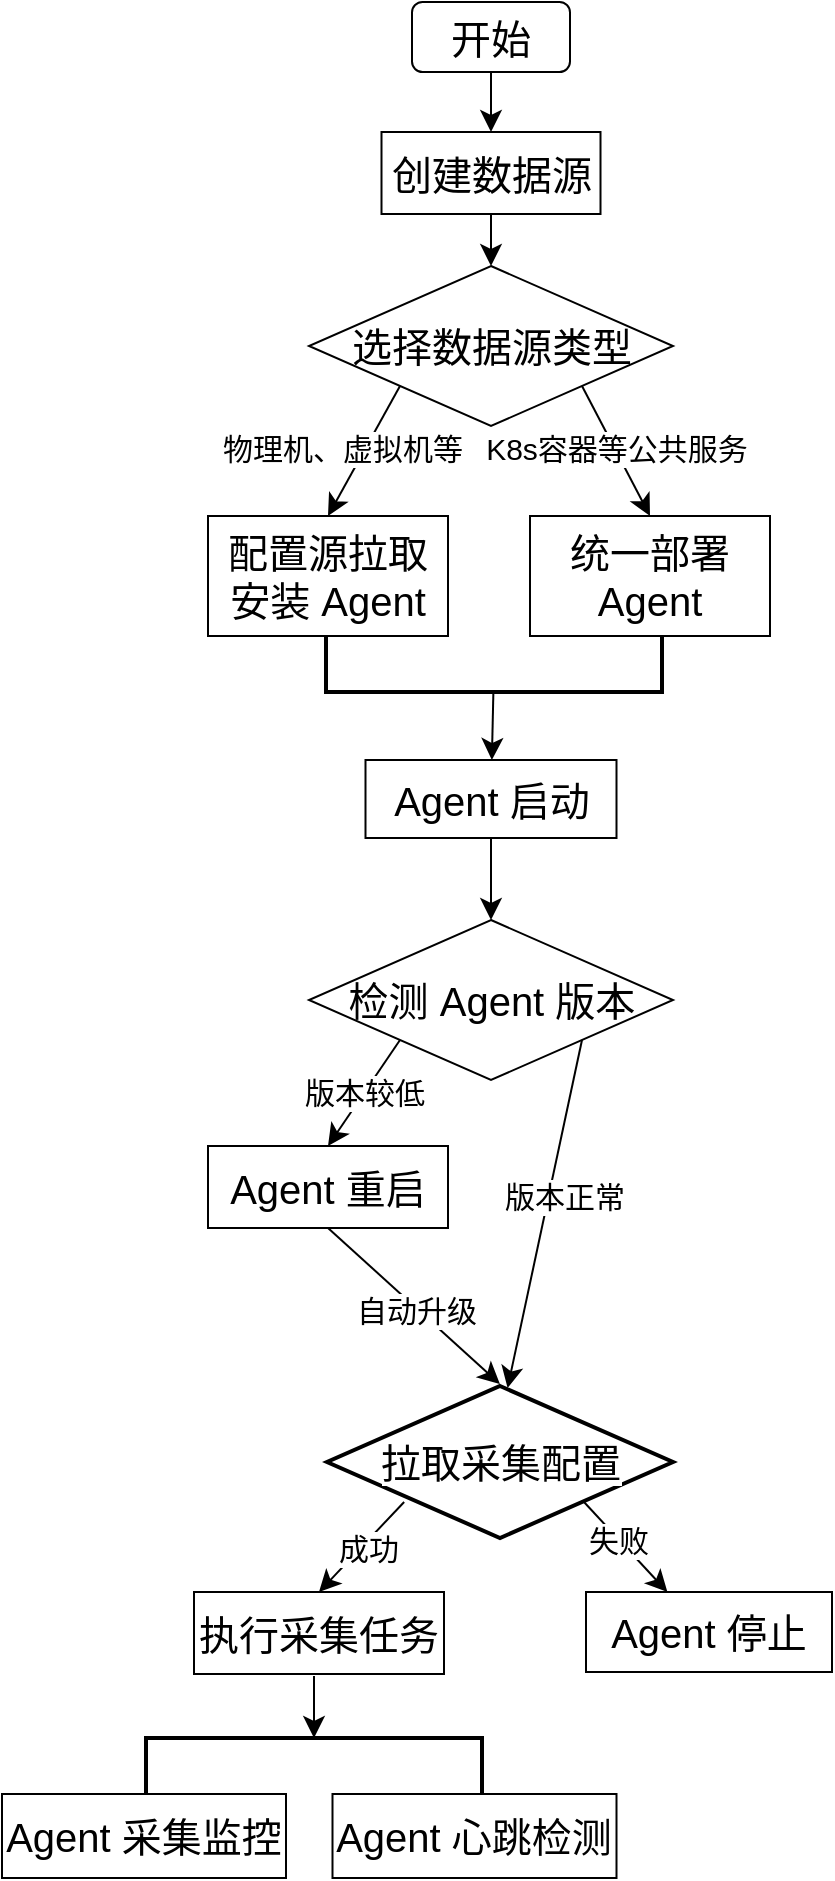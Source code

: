 <mxfile version="24.8.6">
  <diagram name="第 1 页" id="uQV4d3QOdv5ZGM-Fy3Eu">
    <mxGraphModel dx="1099" dy="895" grid="0" gridSize="10" guides="1" tooltips="1" connect="1" arrows="1" fold="1" page="0" pageScale="1" pageWidth="827" pageHeight="1169" math="0" shadow="0">
      <root>
        <mxCell id="0" />
        <mxCell id="1" parent="0" />
        <mxCell id="3i4N--CUoDsbIN8EMX7h-10" value="" style="edgeStyle=none;curved=1;rounded=0;orthogonalLoop=1;jettySize=auto;html=1;fontSize=12;startSize=8;endSize=8;entryX=0.5;entryY=0;entryDx=0;entryDy=0;" parent="1" source="3i4N--CUoDsbIN8EMX7h-2" target="3i4N--CUoDsbIN8EMX7h-7" edge="1">
          <mxGeometry relative="1" as="geometry" />
        </mxCell>
        <mxCell id="3i4N--CUoDsbIN8EMX7h-2" value="&lt;font style=&quot;font-size: 20px;&quot;&gt;开始&lt;/font&gt;" style="rounded=1;whiteSpace=wrap;html=1;" parent="1" vertex="1">
          <mxGeometry x="146" y="-138" width="79" height="35" as="geometry" />
        </mxCell>
        <mxCell id="3i4N--CUoDsbIN8EMX7h-11" value="" style="edgeStyle=none;curved=1;rounded=0;orthogonalLoop=1;jettySize=auto;html=1;fontSize=12;startSize=8;endSize=8;" parent="1" source="3i4N--CUoDsbIN8EMX7h-7" target="3i4N--CUoDsbIN8EMX7h-8" edge="1">
          <mxGeometry relative="1" as="geometry" />
        </mxCell>
        <mxCell id="3i4N--CUoDsbIN8EMX7h-7" value="&lt;font style=&quot;font-size: 20px;&quot;&gt;创建数据源&lt;/font&gt;" style="rounded=0;whiteSpace=wrap;html=1;" parent="1" vertex="1">
          <mxGeometry x="130.75" y="-73" width="109.5" height="41" as="geometry" />
        </mxCell>
        <mxCell id="3i4N--CUoDsbIN8EMX7h-13" value="" style="edgeStyle=none;curved=1;rounded=0;orthogonalLoop=1;jettySize=auto;html=1;fontSize=12;startSize=8;endSize=8;entryX=0.5;entryY=0;entryDx=0;entryDy=0;exitX=0;exitY=1;exitDx=0;exitDy=0;" parent="1" source="3i4N--CUoDsbIN8EMX7h-8" target="3i4N--CUoDsbIN8EMX7h-12" edge="1">
          <mxGeometry relative="1" as="geometry" />
        </mxCell>
        <mxCell id="3i4N--CUoDsbIN8EMX7h-16" value="&lt;font style=&quot;font-size: 15px;&quot;&gt;物理机、虚拟机等&lt;/font&gt;" style="edgeLabel;html=1;align=center;verticalAlign=middle;resizable=0;points=[];fontSize=12;" parent="3i4N--CUoDsbIN8EMX7h-13" vertex="1" connectable="0">
          <mxGeometry x="-0.085" y="1" relative="1" as="geometry">
            <mxPoint x="-14" y="1" as="offset" />
          </mxGeometry>
        </mxCell>
        <mxCell id="3i4N--CUoDsbIN8EMX7h-15" style="edgeStyle=none;curved=1;rounded=0;orthogonalLoop=1;jettySize=auto;html=1;exitX=1;exitY=1;exitDx=0;exitDy=0;entryX=0.5;entryY=0;entryDx=0;entryDy=0;fontSize=12;startSize=8;endSize=8;" parent="1" source="3i4N--CUoDsbIN8EMX7h-8" target="3i4N--CUoDsbIN8EMX7h-14" edge="1">
          <mxGeometry relative="1" as="geometry" />
        </mxCell>
        <mxCell id="3i4N--CUoDsbIN8EMX7h-17" value="&lt;font style=&quot;font-size: 15px;&quot;&gt;K8s容器等公共服务&lt;/font&gt;" style="edgeLabel;html=1;align=center;verticalAlign=middle;resizable=0;points=[];fontSize=12;" parent="3i4N--CUoDsbIN8EMX7h-15" vertex="1" connectable="0">
          <mxGeometry x="-0.316" y="3" relative="1" as="geometry">
            <mxPoint x="3" y="10" as="offset" />
          </mxGeometry>
        </mxCell>
        <mxCell id="3i4N--CUoDsbIN8EMX7h-8" value="&lt;font style=&quot;font-size: 20px;&quot;&gt;选择数据源类型&lt;/font&gt;" style="rhombus;whiteSpace=wrap;html=1;" parent="1" vertex="1">
          <mxGeometry x="94.5" y="-6" width="182" height="80" as="geometry" />
        </mxCell>
        <mxCell id="3i4N--CUoDsbIN8EMX7h-12" value="&lt;font style=&quot;font-size: 20px;&quot;&gt;配置源拉取安装 Agent&lt;/font&gt;" style="whiteSpace=wrap;html=1;" parent="1" vertex="1">
          <mxGeometry x="44" y="119" width="120" height="60" as="geometry" />
        </mxCell>
        <mxCell id="3i4N--CUoDsbIN8EMX7h-14" value="&lt;font style=&quot;font-size: 20px;&quot;&gt;统一部署 Agent&lt;/font&gt;" style="whiteSpace=wrap;html=1;" parent="1" vertex="1">
          <mxGeometry x="205" y="119" width="120" height="60" as="geometry" />
        </mxCell>
        <mxCell id="3i4N--CUoDsbIN8EMX7h-24" style="edgeStyle=none;curved=1;rounded=0;orthogonalLoop=1;jettySize=auto;html=1;exitX=0.5;exitY=1;exitDx=0;exitDy=0;entryX=0.5;entryY=0;entryDx=0;entryDy=0;fontSize=12;startSize=8;endSize=8;" parent="1" source="3i4N--CUoDsbIN8EMX7h-19" target="3i4N--CUoDsbIN8EMX7h-23" edge="1">
          <mxGeometry relative="1" as="geometry" />
        </mxCell>
        <mxCell id="3i4N--CUoDsbIN8EMX7h-19" value="&lt;font style=&quot;font-size: 20px;&quot;&gt;Agent 启动&lt;/font&gt;" style="rounded=0;whiteSpace=wrap;html=1;" parent="1" vertex="1">
          <mxGeometry x="122.75" y="241" width="125.5" height="39" as="geometry" />
        </mxCell>
        <mxCell id="3i4N--CUoDsbIN8EMX7h-22" value="" style="edgeStyle=none;curved=1;rounded=0;orthogonalLoop=1;jettySize=auto;html=1;fontSize=12;startSize=8;endSize=8;" parent="1" source="3i4N--CUoDsbIN8EMX7h-21" target="3i4N--CUoDsbIN8EMX7h-19" edge="1">
          <mxGeometry relative="1" as="geometry" />
        </mxCell>
        <mxCell id="3i4N--CUoDsbIN8EMX7h-21" value="" style="strokeWidth=2;html=1;shape=mxgraph.flowchart.annotation_1;align=left;pointerEvents=1;direction=north;" parent="1" vertex="1">
          <mxGeometry x="103" y="179" width="168" height="28" as="geometry" />
        </mxCell>
        <mxCell id="3i4N--CUoDsbIN8EMX7h-29" value="&lt;font style=&quot;font-size: 15px;&quot;&gt;版本较低&lt;/font&gt;" style="edgeStyle=none;curved=1;rounded=0;orthogonalLoop=1;jettySize=auto;html=1;exitX=0;exitY=1;exitDx=0;exitDy=0;entryX=0.5;entryY=0;entryDx=0;entryDy=0;fontSize=12;startSize=8;endSize=8;" parent="1" source="3i4N--CUoDsbIN8EMX7h-23" target="3i4N--CUoDsbIN8EMX7h-27" edge="1">
          <mxGeometry relative="1" as="geometry" />
        </mxCell>
        <mxCell id="3i4N--CUoDsbIN8EMX7h-23" value="&lt;span style=&quot;font-size: 20px;&quot;&gt;检测 Agent 版本&lt;/span&gt;" style="rhombus;whiteSpace=wrap;html=1;" parent="1" vertex="1">
          <mxGeometry x="94.5" y="321" width="182" height="80" as="geometry" />
        </mxCell>
        <mxCell id="3i4N--CUoDsbIN8EMX7h-32" style="edgeStyle=none;curved=1;rounded=0;orthogonalLoop=1;jettySize=auto;html=1;fontSize=12;startSize=8;endSize=8;entryX=0.56;entryY=-0.017;entryDx=0;entryDy=0;entryPerimeter=0;exitX=0.5;exitY=1;exitDx=0;exitDy=0;" parent="1" source="3i4N--CUoDsbIN8EMX7h-27" edge="1">
          <mxGeometry relative="1" as="geometry">
            <mxPoint x="189.95" y="552.98" as="targetPoint" />
          </mxGeometry>
        </mxCell>
        <mxCell id="3i4N--CUoDsbIN8EMX7h-34" value="&lt;font style=&quot;font-size: 15px;&quot;&gt;自动升级&lt;/font&gt;" style="edgeLabel;html=1;align=center;verticalAlign=middle;resizable=0;points=[];fontSize=12;" parent="3i4N--CUoDsbIN8EMX7h-32" vertex="1" connectable="0">
          <mxGeometry x="0.006" relative="1" as="geometry">
            <mxPoint y="1" as="offset" />
          </mxGeometry>
        </mxCell>
        <mxCell id="3i4N--CUoDsbIN8EMX7h-27" value="&lt;span style=&quot;font-size: 20px;&quot;&gt;Agent 重启&lt;/span&gt;" style="whiteSpace=wrap;html=1;" parent="1" vertex="1">
          <mxGeometry x="44" y="434" width="120" height="41" as="geometry" />
        </mxCell>
        <mxCell id="3i4N--CUoDsbIN8EMX7h-30" style="edgeStyle=none;curved=1;rounded=0;orthogonalLoop=1;jettySize=auto;html=1;exitX=1;exitY=1;exitDx=0;exitDy=0;entryX=0.592;entryY=0.017;entryDx=0;entryDy=0;entryPerimeter=0;fontSize=12;startSize=8;endSize=8;" parent="1" source="3i4N--CUoDsbIN8EMX7h-23" edge="1">
          <mxGeometry relative="1" as="geometry">
            <mxPoint x="193.79" y="555.02" as="targetPoint" />
          </mxGeometry>
        </mxCell>
        <mxCell id="3i4N--CUoDsbIN8EMX7h-31" value="&lt;font style=&quot;font-size: 15px;&quot;&gt;版本正常&lt;/font&gt;" style="edgeLabel;html=1;align=center;verticalAlign=middle;resizable=0;points=[];fontSize=12;" parent="3i4N--CUoDsbIN8EMX7h-30" vertex="1" connectable="0">
          <mxGeometry x="-0.17" y="4" relative="1" as="geometry">
            <mxPoint x="2" y="5" as="offset" />
          </mxGeometry>
        </mxCell>
        <mxCell id="H1M93Ht1NQZLoZktQNuY-6" style="edgeStyle=none;curved=1;rounded=0;orthogonalLoop=1;jettySize=auto;html=1;exitX=0.223;exitY=0.763;exitDx=0;exitDy=0;exitPerimeter=0;fontSize=12;startSize=8;endSize=8;entryX=0.5;entryY=0;entryDx=0;entryDy=0;" edge="1" parent="1" source="H1M93Ht1NQZLoZktQNuY-2" target="H1M93Ht1NQZLoZktQNuY-4">
          <mxGeometry relative="1" as="geometry">
            <mxPoint x="104" y="632" as="targetPoint" />
          </mxGeometry>
        </mxCell>
        <mxCell id="H1M93Ht1NQZLoZktQNuY-7" value="&lt;span style=&quot;font-size: 15px;&quot;&gt;成功&lt;/span&gt;" style="edgeLabel;html=1;align=center;verticalAlign=middle;resizable=0;points=[];fontSize=12;" vertex="1" connectable="0" parent="H1M93Ht1NQZLoZktQNuY-6">
          <mxGeometry x="-0.068" y="2" relative="1" as="geometry">
            <mxPoint as="offset" />
          </mxGeometry>
        </mxCell>
        <mxCell id="H1M93Ht1NQZLoZktQNuY-18" style="edgeStyle=none;curved=1;rounded=0;orthogonalLoop=1;jettySize=auto;html=1;fontSize=12;startSize=8;endSize=8;exitX=0.752;exitY=0.776;exitDx=0;exitDy=0;exitPerimeter=0;entryX=0.331;entryY=0;entryDx=0;entryDy=0;entryPerimeter=0;" edge="1" parent="1" target="H1M93Ht1NQZLoZktQNuY-17">
          <mxGeometry relative="1" as="geometry">
            <mxPoint x="298" y="655" as="targetPoint" />
            <mxPoint x="231.996" y="611.996" as="sourcePoint" />
          </mxGeometry>
        </mxCell>
        <mxCell id="H1M93Ht1NQZLoZktQNuY-19" value="&lt;font style=&quot;font-size: 15px;&quot;&gt;失败&lt;/font&gt;" style="edgeLabel;html=1;align=center;verticalAlign=middle;resizable=0;points=[];fontSize=12;" vertex="1" connectable="0" parent="H1M93Ht1NQZLoZktQNuY-18">
          <mxGeometry x="-0.182" relative="1" as="geometry">
            <mxPoint as="offset" />
          </mxGeometry>
        </mxCell>
        <mxCell id="H1M93Ht1NQZLoZktQNuY-2" value="&lt;span style=&quot;caret-color: rgb(0, 0, 0); color: rgb(0, 0, 0); font-family: Helvetica; font-size: 20px; font-style: normal; font-variant-caps: normal; font-weight: 400; letter-spacing: normal; orphans: auto; text-align: center; text-indent: 0px; text-transform: none; white-space: normal; widows: auto; word-spacing: 0px; -webkit-text-stroke-width: 0px; background-color: rgb(255, 255, 255); text-decoration: none; display: inline !important; float: none;&quot;&gt;拉取采集配置&lt;/span&gt;" style="strokeWidth=2;html=1;shape=mxgraph.flowchart.decision;whiteSpace=wrap;" vertex="1" parent="1">
          <mxGeometry x="103.5" y="554" width="173" height="76" as="geometry" />
        </mxCell>
        <mxCell id="H1M93Ht1NQZLoZktQNuY-3" style="edgeStyle=none;curved=1;rounded=0;orthogonalLoop=1;jettySize=auto;html=1;exitX=0.5;exitY=1;exitDx=0;exitDy=0;fontSize=12;startSize=8;endSize=8;" edge="1" parent="1" source="3i4N--CUoDsbIN8EMX7h-19" target="3i4N--CUoDsbIN8EMX7h-19">
          <mxGeometry relative="1" as="geometry" />
        </mxCell>
        <mxCell id="H1M93Ht1NQZLoZktQNuY-4" value="&lt;span style=&quot;font-size: 20px;&quot;&gt;执行采集任务&lt;/span&gt;" style="whiteSpace=wrap;html=1;" vertex="1" parent="1">
          <mxGeometry x="37" y="657" width="125" height="41" as="geometry" />
        </mxCell>
        <mxCell id="H1M93Ht1NQZLoZktQNuY-5" style="edgeStyle=none;curved=1;rounded=0;orthogonalLoop=1;jettySize=auto;html=1;exitX=0;exitY=0.5;exitDx=0;exitDy=0;exitPerimeter=0;fontSize=12;startSize=8;endSize=8;" edge="1" parent="1" source="H1M93Ht1NQZLoZktQNuY-2" target="H1M93Ht1NQZLoZktQNuY-2">
          <mxGeometry relative="1" as="geometry" />
        </mxCell>
        <mxCell id="H1M93Ht1NQZLoZktQNuY-8" value="" style="strokeWidth=2;html=1;shape=mxgraph.flowchart.annotation_1;align=left;pointerEvents=1;direction=south;" vertex="1" parent="1">
          <mxGeometry x="13" y="730" width="168" height="28" as="geometry" />
        </mxCell>
        <mxCell id="H1M93Ht1NQZLoZktQNuY-14" value="" style="endArrow=classic;html=1;rounded=0;fontSize=12;startSize=8;endSize=8;curved=1;" edge="1" parent="1" target="H1M93Ht1NQZLoZktQNuY-8">
          <mxGeometry width="50" height="50" relative="1" as="geometry">
            <mxPoint x="97" y="699" as="sourcePoint" />
            <mxPoint x="101" y="726" as="targetPoint" />
          </mxGeometry>
        </mxCell>
        <mxCell id="H1M93Ht1NQZLoZktQNuY-15" value="&lt;span style=&quot;font-size: 20px;&quot;&gt;Agent 采集监控&lt;/span&gt;" style="whiteSpace=wrap;html=1;" vertex="1" parent="1">
          <mxGeometry x="-59" y="758" width="142" height="42" as="geometry" />
        </mxCell>
        <mxCell id="H1M93Ht1NQZLoZktQNuY-16" value="&lt;span style=&quot;font-size: 20px;&quot;&gt;Agent 心跳检测&lt;/span&gt;" style="whiteSpace=wrap;html=1;" vertex="1" parent="1">
          <mxGeometry x="106.25" y="758" width="142" height="42" as="geometry" />
        </mxCell>
        <mxCell id="H1M93Ht1NQZLoZktQNuY-17" value="&lt;span style=&quot;font-size: 20px;&quot;&gt;Agent 停止&lt;/span&gt;" style="whiteSpace=wrap;html=1;" vertex="1" parent="1">
          <mxGeometry x="233" y="657" width="123" height="40" as="geometry" />
        </mxCell>
      </root>
    </mxGraphModel>
  </diagram>
</mxfile>
